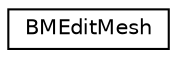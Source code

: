 digraph G
{
  edge [fontname="Helvetica",fontsize="10",labelfontname="Helvetica",labelfontsize="10"];
  node [fontname="Helvetica",fontsize="10",shape=record];
  rankdir=LR;
  Node1 [label="BMEditMesh",height=0.2,width=0.4,color="black", fillcolor="white", style="filled",URL="$d5/de5/structBMEditMesh.html"];
}
